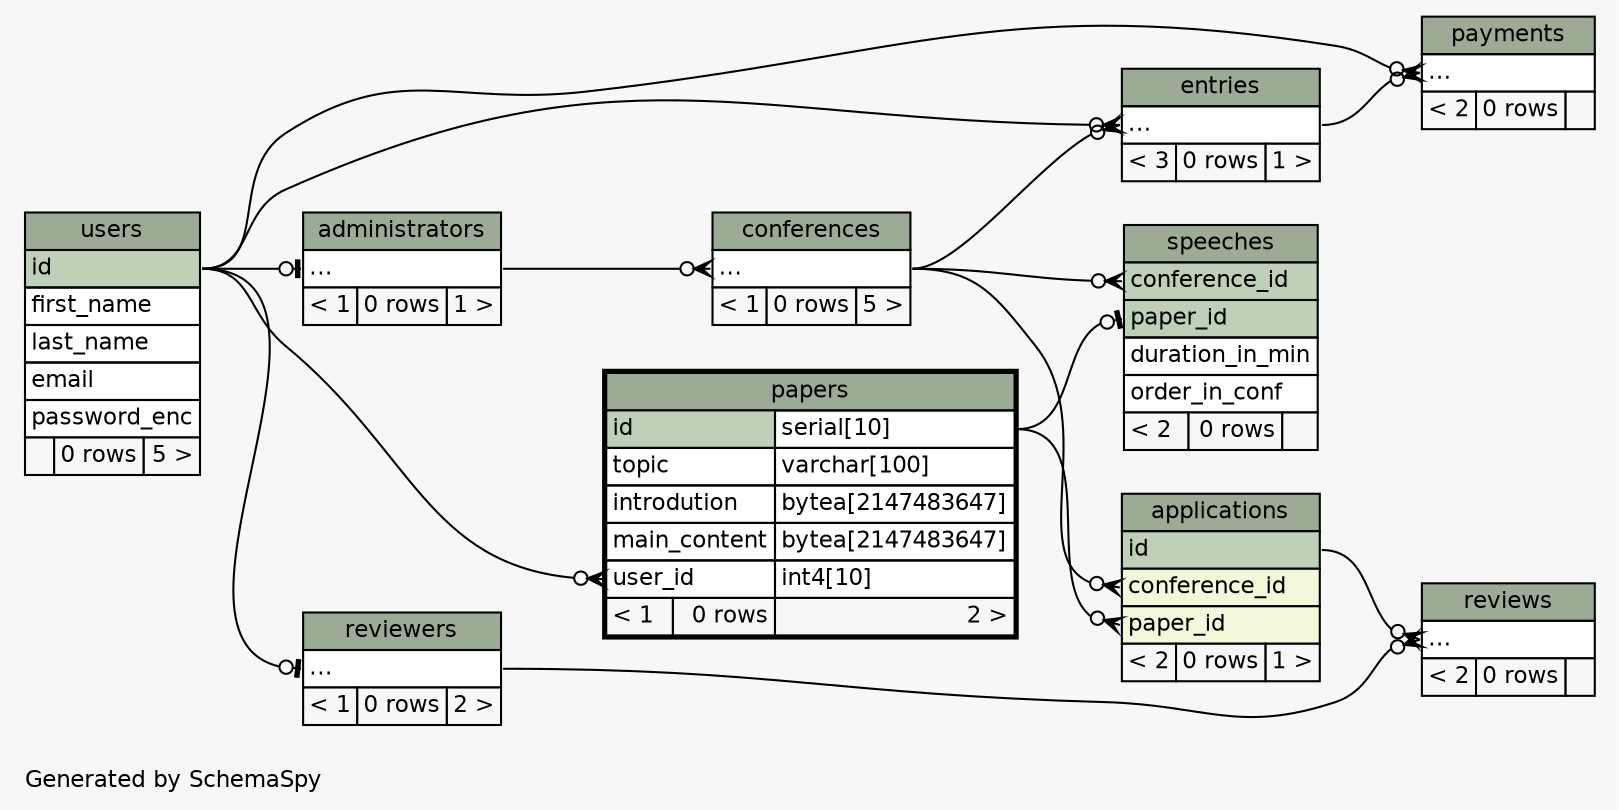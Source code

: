 // dot 2.38.0 on Windows 10 10.0
// SchemaSpy rev 590
digraph "twoDegreesRelationshipsDiagram" {
  graph [
    rankdir="RL"
    bgcolor="#f7f7f7"
    label="\nGenerated by SchemaSpy"
    labeljust="l"
    nodesep="0.18"
    ranksep="0.46"
    fontname="Helvetica"
    fontsize="11"
  ];
  node [
    fontname="Helvetica"
    fontsize="11"
    shape="plaintext"
  ];
  edge [
    arrowsize="0.8"
  ];
  "administrators":"elipses":w -> "users":"id":e [arrowhead=none dir=back arrowtail=teeodot];
  "applications":"conference_id":w -> "conferences":"elipses":e [arrowhead=none dir=back arrowtail=crowodot];
  "applications":"paper_id":w -> "papers":"id.type":e [arrowhead=none dir=back arrowtail=crowodot];
  "conferences":"elipses":w -> "administrators":"elipses":e [arrowhead=none dir=back arrowtail=crowodot];
  "entries":"elipses":w -> "conferences":"elipses":e [arrowhead=none dir=back arrowtail=crowodot];
  "entries":"elipses":w -> "users":"id":e [arrowhead=none dir=back arrowtail=crowodot];
  "papers":"user_id":w -> "users":"id":e [arrowhead=none dir=back arrowtail=crowodot];
  "payments":"elipses":w -> "entries":"elipses":e [arrowhead=none dir=back arrowtail=crowodot];
  "payments":"elipses":w -> "users":"id":e [arrowhead=none dir=back arrowtail=crowodot];
  "reviewers":"elipses":w -> "users":"id":e [arrowhead=none dir=back arrowtail=teeodot];
  "reviews":"elipses":w -> "applications":"id":e [arrowhead=none dir=back arrowtail=crowodot];
  "reviews":"elipses":w -> "reviewers":"elipses":e [arrowhead=none dir=back arrowtail=crowodot];
  "speeches":"conference_id":w -> "conferences":"elipses":e [arrowhead=none dir=back arrowtail=crowodot];
  "speeches":"paper_id":w -> "papers":"id.type":e [arrowhead=none dir=back arrowtail=teeodot];
  "administrators" [
    label=<
    <TABLE BORDER="0" CELLBORDER="1" CELLSPACING="0" BGCOLOR="#ffffff">
      <TR><TD COLSPAN="3" BGCOLOR="#9bab96" ALIGN="CENTER">administrators</TD></TR>
      <TR><TD PORT="elipses" COLSPAN="3" ALIGN="LEFT">...</TD></TR>
      <TR><TD ALIGN="LEFT" BGCOLOR="#f7f7f7">&lt; 1</TD><TD ALIGN="RIGHT" BGCOLOR="#f7f7f7">0 rows</TD><TD ALIGN="RIGHT" BGCOLOR="#f7f7f7">1 &gt;</TD></TR>
    </TABLE>>
    URL="administrators.html"
    tooltip="administrators"
  ];
  "applications" [
    label=<
    <TABLE BORDER="0" CELLBORDER="1" CELLSPACING="0" BGCOLOR="#ffffff">
      <TR><TD COLSPAN="3" BGCOLOR="#9bab96" ALIGN="CENTER">applications</TD></TR>
      <TR><TD PORT="id" COLSPAN="3" BGCOLOR="#bed1b8" ALIGN="LEFT">id</TD></TR>
      <TR><TD PORT="conference_id" COLSPAN="3" BGCOLOR="#f4f7da" ALIGN="LEFT">conference_id</TD></TR>
      <TR><TD PORT="paper_id" COLSPAN="3" BGCOLOR="#f4f7da" ALIGN="LEFT">paper_id</TD></TR>
      <TR><TD ALIGN="LEFT" BGCOLOR="#f7f7f7">&lt; 2</TD><TD ALIGN="RIGHT" BGCOLOR="#f7f7f7">0 rows</TD><TD ALIGN="RIGHT" BGCOLOR="#f7f7f7">1 &gt;</TD></TR>
    </TABLE>>
    URL="applications.html"
    tooltip="applications"
  ];
  "conferences" [
    label=<
    <TABLE BORDER="0" CELLBORDER="1" CELLSPACING="0" BGCOLOR="#ffffff">
      <TR><TD COLSPAN="3" BGCOLOR="#9bab96" ALIGN="CENTER">conferences</TD></TR>
      <TR><TD PORT="elipses" COLSPAN="3" ALIGN="LEFT">...</TD></TR>
      <TR><TD ALIGN="LEFT" BGCOLOR="#f7f7f7">&lt; 1</TD><TD ALIGN="RIGHT" BGCOLOR="#f7f7f7">0 rows</TD><TD ALIGN="RIGHT" BGCOLOR="#f7f7f7">5 &gt;</TD></TR>
    </TABLE>>
    URL="conferences.html"
    tooltip="conferences"
  ];
  "entries" [
    label=<
    <TABLE BORDER="0" CELLBORDER="1" CELLSPACING="0" BGCOLOR="#ffffff">
      <TR><TD COLSPAN="3" BGCOLOR="#9bab96" ALIGN="CENTER">entries</TD></TR>
      <TR><TD PORT="elipses" COLSPAN="3" ALIGN="LEFT">...</TD></TR>
      <TR><TD ALIGN="LEFT" BGCOLOR="#f7f7f7">&lt; 3</TD><TD ALIGN="RIGHT" BGCOLOR="#f7f7f7">0 rows</TD><TD ALIGN="RIGHT" BGCOLOR="#f7f7f7">1 &gt;</TD></TR>
    </TABLE>>
    URL="entries.html"
    tooltip="entries"
  ];
  "papers" [
    label=<
    <TABLE BORDER="2" CELLBORDER="1" CELLSPACING="0" BGCOLOR="#ffffff">
      <TR><TD COLSPAN="3" BGCOLOR="#9bab96" ALIGN="CENTER">papers</TD></TR>
      <TR><TD PORT="id" COLSPAN="2" BGCOLOR="#bed1b8" ALIGN="LEFT">id</TD><TD PORT="id.type" ALIGN="LEFT">serial[10]</TD></TR>
      <TR><TD PORT="topic" COLSPAN="2" ALIGN="LEFT">topic</TD><TD PORT="topic.type" ALIGN="LEFT">varchar[100]</TD></TR>
      <TR><TD PORT="introdution" COLSPAN="2" ALIGN="LEFT">introdution</TD><TD PORT="introdution.type" ALIGN="LEFT">bytea[2147483647]</TD></TR>
      <TR><TD PORT="main_content" COLSPAN="2" ALIGN="LEFT">main_content</TD><TD PORT="main_content.type" ALIGN="LEFT">bytea[2147483647]</TD></TR>
      <TR><TD PORT="user_id" COLSPAN="2" ALIGN="LEFT">user_id</TD><TD PORT="user_id.type" ALIGN="LEFT">int4[10]</TD></TR>
      <TR><TD ALIGN="LEFT" BGCOLOR="#f7f7f7">&lt; 1</TD><TD ALIGN="RIGHT" BGCOLOR="#f7f7f7">0 rows</TD><TD ALIGN="RIGHT" BGCOLOR="#f7f7f7">2 &gt;</TD></TR>
    </TABLE>>
    URL="papers.html"
    tooltip="papers"
  ];
  "payments" [
    label=<
    <TABLE BORDER="0" CELLBORDER="1" CELLSPACING="0" BGCOLOR="#ffffff">
      <TR><TD COLSPAN="3" BGCOLOR="#9bab96" ALIGN="CENTER">payments</TD></TR>
      <TR><TD PORT="elipses" COLSPAN="3" ALIGN="LEFT">...</TD></TR>
      <TR><TD ALIGN="LEFT" BGCOLOR="#f7f7f7">&lt; 2</TD><TD ALIGN="RIGHT" BGCOLOR="#f7f7f7">0 rows</TD><TD ALIGN="RIGHT" BGCOLOR="#f7f7f7">  </TD></TR>
    </TABLE>>
    URL="payments.html"
    tooltip="payments"
  ];
  "reviewers" [
    label=<
    <TABLE BORDER="0" CELLBORDER="1" CELLSPACING="0" BGCOLOR="#ffffff">
      <TR><TD COLSPAN="3" BGCOLOR="#9bab96" ALIGN="CENTER">reviewers</TD></TR>
      <TR><TD PORT="elipses" COLSPAN="3" ALIGN="LEFT">...</TD></TR>
      <TR><TD ALIGN="LEFT" BGCOLOR="#f7f7f7">&lt; 1</TD><TD ALIGN="RIGHT" BGCOLOR="#f7f7f7">0 rows</TD><TD ALIGN="RIGHT" BGCOLOR="#f7f7f7">2 &gt;</TD></TR>
    </TABLE>>
    URL="reviewers.html"
    tooltip="reviewers"
  ];
  "reviews" [
    label=<
    <TABLE BORDER="0" CELLBORDER="1" CELLSPACING="0" BGCOLOR="#ffffff">
      <TR><TD COLSPAN="3" BGCOLOR="#9bab96" ALIGN="CENTER">reviews</TD></TR>
      <TR><TD PORT="elipses" COLSPAN="3" ALIGN="LEFT">...</TD></TR>
      <TR><TD ALIGN="LEFT" BGCOLOR="#f7f7f7">&lt; 2</TD><TD ALIGN="RIGHT" BGCOLOR="#f7f7f7">0 rows</TD><TD ALIGN="RIGHT" BGCOLOR="#f7f7f7">  </TD></TR>
    </TABLE>>
    URL="reviews.html"
    tooltip="reviews"
  ];
  "speeches" [
    label=<
    <TABLE BORDER="0" CELLBORDER="1" CELLSPACING="0" BGCOLOR="#ffffff">
      <TR><TD COLSPAN="3" BGCOLOR="#9bab96" ALIGN="CENTER">speeches</TD></TR>
      <TR><TD PORT="conference_id" COLSPAN="3" BGCOLOR="#bed1b8" ALIGN="LEFT">conference_id</TD></TR>
      <TR><TD PORT="paper_id" COLSPAN="3" BGCOLOR="#bed1b8" ALIGN="LEFT">paper_id</TD></TR>
      <TR><TD PORT="duration_in_min" COLSPAN="3" ALIGN="LEFT">duration_in_min</TD></TR>
      <TR><TD PORT="order_in_conf" COLSPAN="3" ALIGN="LEFT">order_in_conf</TD></TR>
      <TR><TD ALIGN="LEFT" BGCOLOR="#f7f7f7">&lt; 2</TD><TD ALIGN="RIGHT" BGCOLOR="#f7f7f7">0 rows</TD><TD ALIGN="RIGHT" BGCOLOR="#f7f7f7">  </TD></TR>
    </TABLE>>
    URL="speeches.html"
    tooltip="speeches"
  ];
  "users" [
    label=<
    <TABLE BORDER="0" CELLBORDER="1" CELLSPACING="0" BGCOLOR="#ffffff">
      <TR><TD COLSPAN="3" BGCOLOR="#9bab96" ALIGN="CENTER">users</TD></TR>
      <TR><TD PORT="id" COLSPAN="3" BGCOLOR="#bed1b8" ALIGN="LEFT">id</TD></TR>
      <TR><TD PORT="first_name" COLSPAN="3" ALIGN="LEFT">first_name</TD></TR>
      <TR><TD PORT="last_name" COLSPAN="3" ALIGN="LEFT">last_name</TD></TR>
      <TR><TD PORT="email" COLSPAN="3" ALIGN="LEFT">email</TD></TR>
      <TR><TD PORT="password_enc" COLSPAN="3" ALIGN="LEFT">password_enc</TD></TR>
      <TR><TD ALIGN="LEFT" BGCOLOR="#f7f7f7">  </TD><TD ALIGN="RIGHT" BGCOLOR="#f7f7f7">0 rows</TD><TD ALIGN="RIGHT" BGCOLOR="#f7f7f7">5 &gt;</TD></TR>
    </TABLE>>
    URL="users.html"
    tooltip="users"
  ];
}
